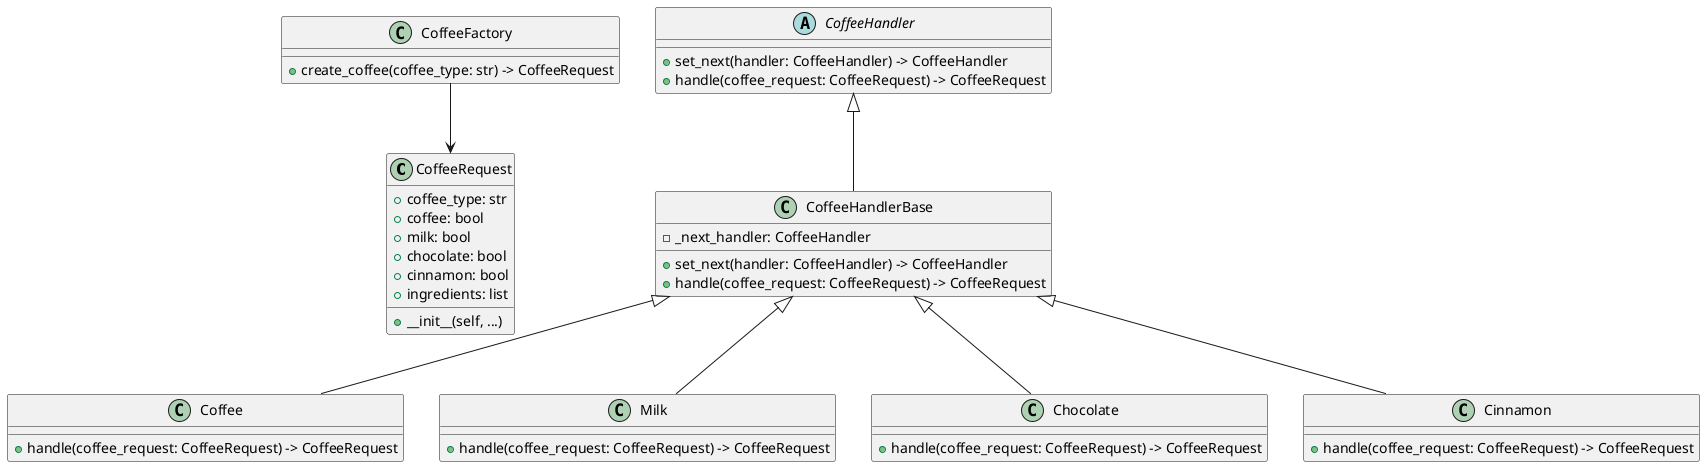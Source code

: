@startuml
class CoffeeRequest {
    +coffee_type: str
    +coffee: bool
    +milk: bool
    +chocolate: bool
    +cinnamon: bool
    +ingredients: list
    +__init__(self, ...)
}

abstract class CoffeeHandler {
    +set_next(handler: CoffeeHandler) -> CoffeeHandler
    +handle(coffee_request: CoffeeRequest) -> CoffeeRequest
}

class CoffeeHandlerBase {
    -_next_handler: CoffeeHandler
    +set_next(handler: CoffeeHandler) -> CoffeeHandler
    +handle(coffee_request: CoffeeRequest) -> CoffeeRequest
}

class Coffee {
    +handle(coffee_request: CoffeeRequest) -> CoffeeRequest
}

class Milk {
    +handle(coffee_request: CoffeeRequest) -> CoffeeRequest
}

class Chocolate {
    +handle(coffee_request: CoffeeRequest) -> CoffeeRequest
}

class Cinnamon {
    +handle(coffee_request: CoffeeRequest) -> CoffeeRequest
}

class CoffeeFactory {
    +create_coffee(coffee_type: str) -> CoffeeRequest
}

CoffeeHandler <|-- CoffeeHandlerBase
CoffeeHandlerBase <|-- Coffee
CoffeeHandlerBase <|-- Milk
CoffeeHandlerBase <|-- Chocolate
CoffeeHandlerBase <|-- Cinnamon
CoffeeFactory --> CoffeeRequest
@enduml